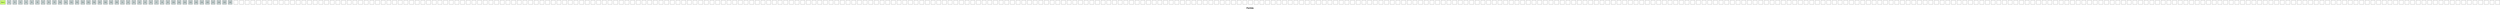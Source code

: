 digraph G{
    node[shape=box, width=0.7, height=0.7, fontname="Arial", fillcolor="white", style=filled]
    edge[style = "bold"]
    node[label = "Mapa:1" fillcolor="darkolivegreen1" pos = "-1,1!"]raiz;label = "
Partida" 
fontname="Arial Black" 
fontsize="25pt" 

                    

	node[label = "F1" fillcolor="azure3" pos="-1,-0!" shape=box]x1;
	node[label = "F2" fillcolor="azure3" pos="-1,-1!" shape=box]x2;
	node[label = "F3" fillcolor="azure3" pos="-1,-2!" shape=box]x3;
	node[label = "F4" fillcolor="azure3" pos="-1,-3!" shape=box]x4;
	node[label = "F5" fillcolor="azure3" pos="-1,-4!" shape=box]x5;
	node[label = "F6" fillcolor="azure3" pos="-1,-5!" shape=box]x6;
	node[label = "F7" fillcolor="azure3" pos="-1,-6!" shape=box]x7;
	node[label = "F8" fillcolor="azure3" pos="-1,-7!" shape=box]x8;
	node[label = "F9" fillcolor="azure3" pos="-1,-8!" shape=box]x9;
	node[label = "F10" fillcolor="azure3" pos="-1,-9!" shape=box]x10;
	node[label = "F11" fillcolor="azure3" pos="-1,-10!" shape=box]x11;
	node[label = "F12" fillcolor="azure3" pos="-1,-11!" shape=box]x12;
	node[label = "F13" fillcolor="azure3" pos="-1,-12!" shape=box]x13;
	node[label = "F14" fillcolor="azure3" pos="-1,-13!" shape=box]x14;
	node[label = "F15" fillcolor="azure3" pos="-1,-14!" shape=box]x15;
	node[label = "F16" fillcolor="azure3" pos="-1,-15!" shape=box]x16;
	node[label = "F17" fillcolor="azure3" pos="-1,-16!" shape=box]x17;
	node[label = "F18" fillcolor="azure3" pos="-1,-17!" shape=box]x18;
	node[label = "F19" fillcolor="azure3" pos="-1,-18!" shape=box]x19;
	node[label = "F20" fillcolor="azure3" pos="-1,-19!" shape=box]x20;
	node[label = "C1" fillcolor="azure3" pos = "0,1!" shape=box]y1;
	node[label = "C2" fillcolor="azure3" pos = "1,1!" shape=box]y2;
	node[label = "C3" fillcolor="azure3" pos = "2,1!" shape=box]y3;
	node[label = "C4" fillcolor="azure3" pos = "3,1!" shape=box]y4;
	node[label = "C5" fillcolor="azure3" pos = "4,1!" shape=box]y5;
	node[label = "C6" fillcolor="azure3" pos = "5,1!" shape=box]y6;
	node[label = "C7" fillcolor="azure3" pos = "6,1!" shape=box]y7;
	node[label = "C8" fillcolor="azure3" pos = "7,1!" shape=box]y8;
	node[label = "C9" fillcolor="azure3" pos = "8,1!" shape=box]y9;
	node[label = "C10" fillcolor="azure3" pos = "9,1!" shape=box]y10;
	node[label = "C11" fillcolor="azure3" pos = "10,1!" shape=box]y11;
	node[label = "C12" fillcolor="azure3" pos = "11,1!" shape=box]y12;
	node[label = "C13" fillcolor="azure3" pos = "12,1!" shape=box]y13;
	node[label = "C14" fillcolor="azure3" pos = "13,1!" shape=box]y14;
	node[label = "C15" fillcolor="azure3" pos = "14,1!" shape=box]y15;
	node[label = "C16" fillcolor="azure3" pos = "15,1!" shape=box]y16;
	node[label = "C17" fillcolor="azure3" pos = "16,1!" shape=box]y17;
	node[label = "C18" fillcolor="azure3" pos = "17,1!" shape=box]y18;
	node[label = "C19" fillcolor="azure3" pos = "18,1!" shape=box]y19;
	node[label = "C20" fillcolor="azure3" pos = "19,1!" shape=box]y20;
	node[label=" " fillcolor="white" pos="0,-0!" shape=box]i1_1;
	node[label=" " fillcolor="white" pos="1,-0!" shape=box]i1_2;
	node[label=" " fillcolor="white" pos="2,-0!" shape=box]i1_3;
	node[label=" " fillcolor="white" pos="3,-0!" shape=box]i1_4;
	node[label=" " fillcolor="white" pos="4,-0!" shape=box]i1_5;
	node[label=" " fillcolor="white" pos="5,-0!" shape=box]i1_6;
	node[label=" " fillcolor="white" pos="6,-0!" shape=box]i1_7;
	node[label=" " fillcolor="white" pos="7,-0!" shape=box]i1_8;
	node[label=" " fillcolor="white" pos="8,-0!" shape=box]i1_9;
	node[label=" " fillcolor="white" pos="9,-0!" shape=box]i1_10;
	node[label=" " fillcolor="white" pos="10,-0!" shape=box]i1_11;
	node[label=" " fillcolor="white" pos="11,-0!" shape=box]i1_12;
	node[label=" " fillcolor="white" pos="12,-0!" shape=box]i1_13;
	node[label=" " fillcolor="white" pos="13,-0!" shape=box]i1_14;
	node[label=" " fillcolor="white" pos="14,-0!" shape=box]i1_15;
	node[label=" " fillcolor="white" pos="15,-0!" shape=box]i1_16;
	node[label=" " fillcolor="white" pos="16,-0!" shape=box]i1_17;
	node[label=" " fillcolor="white" pos="17,-0!" shape=box]i1_18;
	node[label=" " fillcolor="white" pos="18,-0!" shape=box]i1_19;
	node[label=" " fillcolor="white" pos="19,-0!" shape=box]i1_20;
	node[label=" " fillcolor="white" pos="0,-1!" shape=box]i2_1;
	node[label=" " fillcolor="white" pos="1,-1!" shape=box]i2_2;
	node[label=" " fillcolor="white" pos="2,-1!" shape=box]i2_3;
	node[label=" " fillcolor="white" pos="3,-1!" shape=box]i2_4;
	node[label=" " fillcolor="white" pos="4,-1!" shape=box]i2_5;
	node[label=" " fillcolor="white" pos="5,-1!" shape=box]i2_6;
	node[label=" " fillcolor="white" pos="6,-1!" shape=box]i2_7;
	node[label=" " fillcolor="white" pos="7,-1!" shape=box]i2_8;
	node[label=" " fillcolor="white" pos="8,-1!" shape=box]i2_9;
	node[label=" " fillcolor="white" pos="9,-1!" shape=box]i2_10;
	node[label=" " fillcolor="white" pos="10,-1!" shape=box]i2_11;
	node[label=" " fillcolor="white" pos="11,-1!" shape=box]i2_12;
	node[label=" " fillcolor="white" pos="12,-1!" shape=box]i2_13;
	node[label=" " fillcolor="white" pos="13,-1!" shape=box]i2_14;
	node[label=" " fillcolor="white" pos="14,-1!" shape=box]i2_15;
	node[label=" " fillcolor="white" pos="15,-1!" shape=box]i2_16;
	node[label=" " fillcolor="white" pos="16,-1!" shape=box]i2_17;
	node[label=" " fillcolor="white" pos="17,-1!" shape=box]i2_18;
	node[label=" " fillcolor="white" pos="18,-1!" shape=box]i2_19;
	node[label=" " fillcolor="white" pos="19,-1!" shape=box]i2_20;
	node[label=" " fillcolor="white" pos="0,-2!" shape=box]i3_1;
	node[label=" " fillcolor="white" pos="1,-2!" shape=box]i3_2;
	node[label=" " fillcolor="white" pos="2,-2!" shape=box]i3_3;
	node[label=" " fillcolor="white" pos="3,-2!" shape=box]i3_4;
	node[label=" " fillcolor="white" pos="4,-2!" shape=box]i3_5;
	node[label=" " fillcolor="white" pos="5,-2!" shape=box]i3_6;
	node[label=" " fillcolor="white" pos="6,-2!" shape=box]i3_7;
	node[label=" " fillcolor="white" pos="7,-2!" shape=box]i3_8;
	node[label=" " fillcolor="white" pos="8,-2!" shape=box]i3_9;
	node[label=" " fillcolor="white" pos="9,-2!" shape=box]i3_10;
	node[label=" " fillcolor="white" pos="10,-2!" shape=box]i3_11;
	node[label=" " fillcolor="white" pos="11,-2!" shape=box]i3_12;
	node[label=" " fillcolor="white" pos="12,-2!" shape=box]i3_13;
	node[label=" " fillcolor="white" pos="13,-2!" shape=box]i3_14;
	node[label=" " fillcolor="white" pos="14,-2!" shape=box]i3_15;
	node[label=" " fillcolor="white" pos="15,-2!" shape=box]i3_16;
	node[label=" " fillcolor="white" pos="16,-2!" shape=box]i3_17;
	node[label=" " fillcolor="white" pos="17,-2!" shape=box]i3_18;
	node[label=" " fillcolor="white" pos="18,-2!" shape=box]i3_19;
	node[label=" " fillcolor="white" pos="19,-2!" shape=box]i3_20;
	node[label=" " fillcolor="white" pos="0,-3!" shape=box]i4_1;
	node[label=" " fillcolor="white" pos="1,-3!" shape=box]i4_2;
	node[label=" " fillcolor="white" pos="2,-3!" shape=box]i4_3;
	node[label=" " fillcolor="white" pos="3,-3!" shape=box]i4_4;
	node[label=" " fillcolor="white" pos="4,-3!" shape=box]i4_5;
	node[label=" " fillcolor="white" pos="5,-3!" shape=box]i4_6;
	node[label=" " fillcolor="white" pos="6,-3!" shape=box]i4_7;
	node[label=" " fillcolor="white" pos="7,-3!" shape=box]i4_8;
	node[label=" " fillcolor="white" pos="8,-3!" shape=box]i4_9;
	node[label=" " fillcolor="white" pos="9,-3!" shape=box]i4_10;
	node[label=" " fillcolor="white" pos="10,-3!" shape=box]i4_11;
	node[label=" " fillcolor="white" pos="11,-3!" shape=box]i4_12;
	node[label=" " fillcolor="white" pos="12,-3!" shape=box]i4_13;
	node[label=" " fillcolor="white" pos="13,-3!" shape=box]i4_14;
	node[label=" " fillcolor="white" pos="14,-3!" shape=box]i4_15;
	node[label=" " fillcolor="white" pos="15,-3!" shape=box]i4_16;
	node[label=" " fillcolor="white" pos="16,-3!" shape=box]i4_17;
	node[label=" " fillcolor="white" pos="17,-3!" shape=box]i4_18;
	node[label=" " fillcolor="white" pos="18,-3!" shape=box]i4_19;
	node[label=" " fillcolor="white" pos="19,-3!" shape=box]i4_20;
	node[label=" " fillcolor="white" pos="0,-4!" shape=box]i5_1;
	node[label=" " fillcolor="white" pos="1,-4!" shape=box]i5_2;
	node[label=" " fillcolor="white" pos="2,-4!" shape=box]i5_3;
	node[label=" " fillcolor="white" pos="3,-4!" shape=box]i5_4;
	node[label=" " fillcolor="white" pos="4,-4!" shape=box]i5_5;
	node[label=" " fillcolor="white" pos="5,-4!" shape=box]i5_6;
	node[label=" " fillcolor="white" pos="6,-4!" shape=box]i5_7;
	node[label=" " fillcolor="white" pos="7,-4!" shape=box]i5_8;
	node[label=" " fillcolor="white" pos="8,-4!" shape=box]i5_9;
	node[label=" " fillcolor="white" pos="9,-4!" shape=box]i5_10;
	node[label=" " fillcolor="white" pos="10,-4!" shape=box]i5_11;
	node[label=" " fillcolor="white" pos="11,-4!" shape=box]i5_12;
	node[label=" " fillcolor="white" pos="12,-4!" shape=box]i5_13;
	node[label=" " fillcolor="white" pos="13,-4!" shape=box]i5_14;
	node[label=" " fillcolor="white" pos="14,-4!" shape=box]i5_15;
	node[label=" " fillcolor="white" pos="15,-4!" shape=box]i5_16;
	node[label=" " fillcolor="white" pos="16,-4!" shape=box]i5_17;
	node[label=" " fillcolor="white" pos="17,-4!" shape=box]i5_18;
	node[label=" " fillcolor="white" pos="18,-4!" shape=box]i5_19;
	node[label=" " fillcolor="white" pos="19,-4!" shape=box]i5_20;
	node[label=" " fillcolor="white" pos="0,-5!" shape=box]i6_1;
	node[label=" " fillcolor="white" pos="1,-5!" shape=box]i6_2;
	node[label=" " fillcolor="white" pos="2,-5!" shape=box]i6_3;
	node[label=" " fillcolor="white" pos="3,-5!" shape=box]i6_4;
	node[label=" " fillcolor="white" pos="4,-5!" shape=box]i6_5;
	node[label=" " fillcolor="white" pos="5,-5!" shape=box]i6_6;
	node[label=" " fillcolor="white" pos="6,-5!" shape=box]i6_7;
	node[label=" " fillcolor="white" pos="7,-5!" shape=box]i6_8;
	node[label=" " fillcolor="white" pos="8,-5!" shape=box]i6_9;
	node[label=" " fillcolor="white" pos="9,-5!" shape=box]i6_10;
	node[label=" " fillcolor="white" pos="10,-5!" shape=box]i6_11;
	node[label=" " fillcolor="white" pos="11,-5!" shape=box]i6_12;
	node[label=" " fillcolor="white" pos="12,-5!" shape=box]i6_13;
	node[label=" " fillcolor="white" pos="13,-5!" shape=box]i6_14;
	node[label=" " fillcolor="white" pos="14,-5!" shape=box]i6_15;
	node[label=" " fillcolor="white" pos="15,-5!" shape=box]i6_16;
	node[label=" " fillcolor="white" pos="16,-5!" shape=box]i6_17;
	node[label=" " fillcolor="white" pos="17,-5!" shape=box]i6_18;
	node[label=" " fillcolor="white" pos="18,-5!" shape=box]i6_19;
	node[label=" " fillcolor="white" pos="19,-5!" shape=box]i6_20;
	node[label=" " fillcolor="white" pos="0,-6!" shape=box]i7_1;
	node[label=" " fillcolor="white" pos="1,-6!" shape=box]i7_2;
	node[label=" " fillcolor="white" pos="2,-6!" shape=box]i7_3;
	node[label=" " fillcolor="white" pos="3,-6!" shape=box]i7_4;
	node[label=" " fillcolor="white" pos="4,-6!" shape=box]i7_5;
	node[label=" " fillcolor="white" pos="5,-6!" shape=box]i7_6;
	node[label=" " fillcolor="white" pos="6,-6!" shape=box]i7_7;
	node[label=" " fillcolor="white" pos="7,-6!" shape=box]i7_8;
	node[label=" " fillcolor="white" pos="8,-6!" shape=box]i7_9;
	node[label=" " fillcolor="white" pos="9,-6!" shape=box]i7_10;
	node[label=" " fillcolor="white" pos="10,-6!" shape=box]i7_11;
	node[label=" " fillcolor="white" pos="11,-6!" shape=box]i7_12;
	node[label=" " fillcolor="white" pos="12,-6!" shape=box]i7_13;
	node[label=" " fillcolor="white" pos="13,-6!" shape=box]i7_14;
	node[label=" " fillcolor="white" pos="14,-6!" shape=box]i7_15;
	node[label=" " fillcolor="white" pos="15,-6!" shape=box]i7_16;
	node[label=" " fillcolor="white" pos="16,-6!" shape=box]i7_17;
	node[label=" " fillcolor="white" pos="17,-6!" shape=box]i7_18;
	node[label=" " fillcolor="white" pos="18,-6!" shape=box]i7_19;
	node[label=" " fillcolor="white" pos="19,-6!" shape=box]i7_20;
	node[label=" " fillcolor="white" pos="0,-7!" shape=box]i8_1;
	node[label=" " fillcolor="white" pos="1,-7!" shape=box]i8_2;
	node[label=" " fillcolor="white" pos="2,-7!" shape=box]i8_3;
	node[label=" " fillcolor="white" pos="3,-7!" shape=box]i8_4;
	node[label=" " fillcolor="white" pos="4,-7!" shape=box]i8_5;
	node[label=" " fillcolor="white" pos="5,-7!" shape=box]i8_6;
	node[label=" " fillcolor="white" pos="6,-7!" shape=box]i8_7;
	node[label=" " fillcolor="white" pos="7,-7!" shape=box]i8_8;
	node[label=" " fillcolor="white" pos="8,-7!" shape=box]i8_9;
	node[label=" " fillcolor="white" pos="9,-7!" shape=box]i8_10;
	node[label=" " fillcolor="white" pos="10,-7!" shape=box]i8_11;
	node[label=" " fillcolor="white" pos="11,-7!" shape=box]i8_12;
	node[label=" " fillcolor="white" pos="12,-7!" shape=box]i8_13;
	node[label=" " fillcolor="white" pos="13,-7!" shape=box]i8_14;
	node[label=" " fillcolor="white" pos="14,-7!" shape=box]i8_15;
	node[label=" " fillcolor="white" pos="15,-7!" shape=box]i8_16;
	node[label=" " fillcolor="white" pos="16,-7!" shape=box]i8_17;
	node[label=" " fillcolor="white" pos="17,-7!" shape=box]i8_18;
	node[label=" " fillcolor="white" pos="18,-7!" shape=box]i8_19;
	node[label=" " fillcolor="white" pos="19,-7!" shape=box]i8_20;
	node[label=" " fillcolor="white" pos="0,-8!" shape=box]i9_1;
	node[label=" " fillcolor="white" pos="1,-8!" shape=box]i9_2;
	node[label=" " fillcolor="white" pos="2,-8!" shape=box]i9_3;
	node[label=" " fillcolor="white" pos="3,-8!" shape=box]i9_4;
	node[label=" " fillcolor="white" pos="4,-8!" shape=box]i9_5;
	node[label=" " fillcolor="white" pos="5,-8!" shape=box]i9_6;
	node[label=" " fillcolor="white" pos="6,-8!" shape=box]i9_7;
	node[label=" " fillcolor="white" pos="7,-8!" shape=box]i9_8;
	node[label=" " fillcolor="white" pos="8,-8!" shape=box]i9_9;
	node[label=" " fillcolor="white" pos="9,-8!" shape=box]i9_10;
	node[label=" " fillcolor="white" pos="10,-8!" shape=box]i9_11;
	node[label=" " fillcolor="white" pos="11,-8!" shape=box]i9_12;
	node[label=" " fillcolor="white" pos="12,-8!" shape=box]i9_13;
	node[label=" " fillcolor="white" pos="13,-8!" shape=box]i9_14;
	node[label=" " fillcolor="white" pos="14,-8!" shape=box]i9_15;
	node[label=" " fillcolor="white" pos="15,-8!" shape=box]i9_16;
	node[label=" " fillcolor="white" pos="16,-8!" shape=box]i9_17;
	node[label=" " fillcolor="white" pos="17,-8!" shape=box]i9_18;
	node[label=" " fillcolor="white" pos="18,-8!" shape=box]i9_19;
	node[label=" " fillcolor="white" pos="19,-8!" shape=box]i9_20;
	node[label=" " fillcolor="white" pos="0,-9!" shape=box]i10_1;
	node[label=" " fillcolor="white" pos="1,-9!" shape=box]i10_2;
	node[label=" " fillcolor="white" pos="2,-9!" shape=box]i10_3;
	node[label=" " fillcolor="white" pos="3,-9!" shape=box]i10_4;
	node[label=" " fillcolor="white" pos="4,-9!" shape=box]i10_5;
	node[label=" " fillcolor="white" pos="5,-9!" shape=box]i10_6;
	node[label=" " fillcolor="white" pos="6,-9!" shape=box]i10_7;
	node[label=" " fillcolor="white" pos="7,-9!" shape=box]i10_8;
	node[label=" " fillcolor="white" pos="8,-9!" shape=box]i10_9;
	node[label=" " fillcolor="white" pos="9,-9!" shape=box]i10_10;
	node[label=" " fillcolor="white" pos="10,-9!" shape=box]i10_11;
	node[label=" " fillcolor="white" pos="11,-9!" shape=box]i10_12;
	node[label=" " fillcolor="white" pos="12,-9!" shape=box]i10_13;
	node[label=" " fillcolor="white" pos="13,-9!" shape=box]i10_14;
	node[label=" " fillcolor="white" pos="14,-9!" shape=box]i10_15;
	node[label=" " fillcolor="white" pos="15,-9!" shape=box]i10_16;
	node[label=" " fillcolor="white" pos="16,-9!" shape=box]i10_17;
	node[label=" " fillcolor="white" pos="17,-9!" shape=box]i10_18;
	node[label=" " fillcolor="white" pos="18,-9!" shape=box]i10_19;
	node[label=" " fillcolor="white" pos="19,-9!" shape=box]i10_20;
	node[label=" " fillcolor="white" pos="0,-10!" shape=box]i11_1;
	node[label=" " fillcolor="white" pos="1,-10!" shape=box]i11_2;
	node[label=" " fillcolor="white" pos="2,-10!" shape=box]i11_3;
	node[label=" " fillcolor="white" pos="3,-10!" shape=box]i11_4;
	node[label=" " fillcolor="white" pos="4,-10!" shape=box]i11_5;
	node[label=" " fillcolor="white" pos="5,-10!" shape=box]i11_6;
	node[label=" " fillcolor="white" pos="6,-10!" shape=box]i11_7;
	node[label=" " fillcolor="white" pos="7,-10!" shape=box]i11_8;
	node[label=" " fillcolor="white" pos="8,-10!" shape=box]i11_9;
	node[label=" " fillcolor="white" pos="9,-10!" shape=box]i11_10;
	node[label=" " fillcolor="white" pos="10,-10!" shape=box]i11_11;
	node[label=" " fillcolor="white" pos="11,-10!" shape=box]i11_12;
	node[label=" " fillcolor="white" pos="12,-10!" shape=box]i11_13;
	node[label=" " fillcolor="white" pos="13,-10!" shape=box]i11_14;
	node[label=" " fillcolor="white" pos="14,-10!" shape=box]i11_15;
	node[label=" " fillcolor="white" pos="15,-10!" shape=box]i11_16;
	node[label=" " fillcolor="white" pos="16,-10!" shape=box]i11_17;
	node[label=" " fillcolor="white" pos="17,-10!" shape=box]i11_18;
	node[label=" " fillcolor="white" pos="18,-10!" shape=box]i11_19;
	node[label=" " fillcolor="white" pos="19,-10!" shape=box]i11_20;
	node[label=" " fillcolor="white" pos="0,-11!" shape=box]i12_1;
	node[label=" " fillcolor="white" pos="1,-11!" shape=box]i12_2;
	node[label=" " fillcolor="white" pos="2,-11!" shape=box]i12_3;
	node[label=" " fillcolor="white" pos="3,-11!" shape=box]i12_4;
	node[label=" " fillcolor="white" pos="4,-11!" shape=box]i12_5;
	node[label=" " fillcolor="white" pos="5,-11!" shape=box]i12_6;
	node[label=" " fillcolor="white" pos="6,-11!" shape=box]i12_7;
	node[label=" " fillcolor="white" pos="7,-11!" shape=box]i12_8;
	node[label=" " fillcolor="white" pos="8,-11!" shape=box]i12_9;
	node[label=" " fillcolor="white" pos="9,-11!" shape=box]i12_10;
	node[label=" " fillcolor="white" pos="10,-11!" shape=box]i12_11;
	node[label=" " fillcolor="white" pos="11,-11!" shape=box]i12_12;
	node[label=" " fillcolor="white" pos="12,-11!" shape=box]i12_13;
	node[label=" " fillcolor="white" pos="13,-11!" shape=box]i12_14;
	node[label=" " fillcolor="white" pos="14,-11!" shape=box]i12_15;
	node[label=" " fillcolor="white" pos="15,-11!" shape=box]i12_16;
	node[label=" " fillcolor="white" pos="16,-11!" shape=box]i12_17;
	node[label=" " fillcolor="white" pos="17,-11!" shape=box]i12_18;
	node[label=" " fillcolor="white" pos="18,-11!" shape=box]i12_19;
	node[label=" " fillcolor="white" pos="19,-11!" shape=box]i12_20;
	node[label=" " fillcolor="white" pos="0,-12!" shape=box]i13_1;
	node[label=" " fillcolor="white" pos="1,-12!" shape=box]i13_2;
	node[label=" " fillcolor="white" pos="2,-12!" shape=box]i13_3;
	node[label=" " fillcolor="white" pos="3,-12!" shape=box]i13_4;
	node[label=" " fillcolor="white" pos="4,-12!" shape=box]i13_5;
	node[label=" " fillcolor="white" pos="5,-12!" shape=box]i13_6;
	node[label=" " fillcolor="white" pos="6,-12!" shape=box]i13_7;
	node[label=" " fillcolor="white" pos="7,-12!" shape=box]i13_8;
	node[label=" " fillcolor="white" pos="8,-12!" shape=box]i13_9;
	node[label=" " fillcolor="white" pos="9,-12!" shape=box]i13_10;
	node[label=" " fillcolor="white" pos="10,-12!" shape=box]i13_11;
	node[label=" " fillcolor="white" pos="11,-12!" shape=box]i13_12;
	node[label=" " fillcolor="white" pos="12,-12!" shape=box]i13_13;
	node[label=" " fillcolor="white" pos="13,-12!" shape=box]i13_14;
	node[label=" " fillcolor="white" pos="14,-12!" shape=box]i13_15;
	node[label=" " fillcolor="white" pos="15,-12!" shape=box]i13_16;
	node[label=" " fillcolor="white" pos="16,-12!" shape=box]i13_17;
	node[label=" " fillcolor="white" pos="17,-12!" shape=box]i13_18;
	node[label=" " fillcolor="white" pos="18,-12!" shape=box]i13_19;
	node[label=" " fillcolor="white" pos="19,-12!" shape=box]i13_20;
	node[label=" " fillcolor="white" pos="0,-13!" shape=box]i14_1;
	node[label=" " fillcolor="white" pos="1,-13!" shape=box]i14_2;
	node[label=" " fillcolor="white" pos="2,-13!" shape=box]i14_3;
	node[label=" " fillcolor="white" pos="3,-13!" shape=box]i14_4;
	node[label=" " fillcolor="white" pos="4,-13!" shape=box]i14_5;
	node[label=" " fillcolor="white" pos="5,-13!" shape=box]i14_6;
	node[label=" " fillcolor="white" pos="6,-13!" shape=box]i14_7;
	node[label=" " fillcolor="white" pos="7,-13!" shape=box]i14_8;
	node[label=" " fillcolor="white" pos="8,-13!" shape=box]i14_9;
	node[label=" " fillcolor="white" pos="9,-13!" shape=box]i14_10;
	node[label=" " fillcolor="white" pos="10,-13!" shape=box]i14_11;
	node[label=" " fillcolor="white" pos="11,-13!" shape=box]i14_12;
	node[label=" " fillcolor="white" pos="12,-13!" shape=box]i14_13;
	node[label=" " fillcolor="white" pos="13,-13!" shape=box]i14_14;
	node[label=" " fillcolor="white" pos="14,-13!" shape=box]i14_15;
	node[label=" " fillcolor="white" pos="15,-13!" shape=box]i14_16;
	node[label=" " fillcolor="white" pos="16,-13!" shape=box]i14_17;
	node[label=" " fillcolor="white" pos="17,-13!" shape=box]i14_18;
	node[label=" " fillcolor="white" pos="18,-13!" shape=box]i14_19;
	node[label=" " fillcolor="white" pos="19,-13!" shape=box]i14_20;
	node[label=" " fillcolor="white" pos="0,-14!" shape=box]i15_1;
	node[label=" " fillcolor="white" pos="1,-14!" shape=box]i15_2;
	node[label=" " fillcolor="white" pos="2,-14!" shape=box]i15_3;
	node[label=" " fillcolor="white" pos="3,-14!" shape=box]i15_4;
	node[label=" " fillcolor="white" pos="4,-14!" shape=box]i15_5;
	node[label=" " fillcolor="white" pos="5,-14!" shape=box]i15_6;
	node[label=" " fillcolor="white" pos="6,-14!" shape=box]i15_7;
	node[label=" " fillcolor="white" pos="7,-14!" shape=box]i15_8;
	node[label=" " fillcolor="white" pos="8,-14!" shape=box]i15_9;
	node[label=" " fillcolor="white" pos="9,-14!" shape=box]i15_10;
	node[label=" " fillcolor="white" pos="10,-14!" shape=box]i15_11;
	node[label=" " fillcolor="white" pos="11,-14!" shape=box]i15_12;
	node[label=" " fillcolor="white" pos="12,-14!" shape=box]i15_13;
	node[label=" " fillcolor="white" pos="13,-14!" shape=box]i15_14;
	node[label=" " fillcolor="white" pos="14,-14!" shape=box]i15_15;
	node[label=" " fillcolor="white" pos="15,-14!" shape=box]i15_16;
	node[label=" " fillcolor="white" pos="16,-14!" shape=box]i15_17;
	node[label=" " fillcolor="white" pos="17,-14!" shape=box]i15_18;
	node[label=" " fillcolor="white" pos="18,-14!" shape=box]i15_19;
	node[label=" " fillcolor="white" pos="19,-14!" shape=box]i15_20;
	node[label=" " fillcolor="white" pos="0,-15!" shape=box]i16_1;
	node[label=" " fillcolor="white" pos="1,-15!" shape=box]i16_2;
	node[label=" " fillcolor="white" pos="2,-15!" shape=box]i16_3;
	node[label=" " fillcolor="white" pos="3,-15!" shape=box]i16_4;
	node[label=" " fillcolor="white" pos="4,-15!" shape=box]i16_5;
	node[label=" " fillcolor="white" pos="5,-15!" shape=box]i16_6;
	node[label=" " fillcolor="white" pos="6,-15!" shape=box]i16_7;
	node[label=" " fillcolor="white" pos="7,-15!" shape=box]i16_8;
	node[label=" " fillcolor="white" pos="8,-15!" shape=box]i16_9;
	node[label=" " fillcolor="white" pos="9,-15!" shape=box]i16_10;
	node[label=" " fillcolor="white" pos="10,-15!" shape=box]i16_11;
	node[label=" " fillcolor="white" pos="11,-15!" shape=box]i16_12;
	node[label=" " fillcolor="white" pos="12,-15!" shape=box]i16_13;
	node[label=" " fillcolor="white" pos="13,-15!" shape=box]i16_14;
	node[label=" " fillcolor="white" pos="14,-15!" shape=box]i16_15;
	node[label=" " fillcolor="white" pos="15,-15!" shape=box]i16_16;
	node[label=" " fillcolor="white" pos="16,-15!" shape=box]i16_17;
	node[label=" " fillcolor="white" pos="17,-15!" shape=box]i16_18;
	node[label=" " fillcolor="white" pos="18,-15!" shape=box]i16_19;
	node[label=" " fillcolor="white" pos="19,-15!" shape=box]i16_20;
	node[label=" " fillcolor="white" pos="0,-16!" shape=box]i17_1;
	node[label=" " fillcolor="white" pos="1,-16!" shape=box]i17_2;
	node[label=" " fillcolor="white" pos="2,-16!" shape=box]i17_3;
	node[label=" " fillcolor="white" pos="3,-16!" shape=box]i17_4;
	node[label=" " fillcolor="white" pos="4,-16!" shape=box]i17_5;
	node[label=" " fillcolor="white" pos="5,-16!" shape=box]i17_6;
	node[label=" " fillcolor="white" pos="6,-16!" shape=box]i17_7;
	node[label=" " fillcolor="white" pos="7,-16!" shape=box]i17_8;
	node[label=" " fillcolor="white" pos="8,-16!" shape=box]i17_9;
	node[label=" " fillcolor="white" pos="9,-16!" shape=box]i17_10;
	node[label=" " fillcolor="white" pos="10,-16!" shape=box]i17_11;
	node[label=" " fillcolor="white" pos="11,-16!" shape=box]i17_12;
	node[label=" " fillcolor="white" pos="12,-16!" shape=box]i17_13;
	node[label=" " fillcolor="white" pos="13,-16!" shape=box]i17_14;
	node[label=" " fillcolor="white" pos="14,-16!" shape=box]i17_15;
	node[label=" " fillcolor="white" pos="15,-16!" shape=box]i17_16;
	node[label=" " fillcolor="white" pos="16,-16!" shape=box]i17_17;
	node[label=" " fillcolor="white" pos="17,-16!" shape=box]i17_18;
	node[label=" " fillcolor="white" pos="18,-16!" shape=box]i17_19;
	node[label=" " fillcolor="white" pos="19,-16!" shape=box]i17_20;
	node[label=" " fillcolor="white" pos="0,-17!" shape=box]i18_1;
	node[label=" " fillcolor="white" pos="1,-17!" shape=box]i18_2;
	node[label=" " fillcolor="white" pos="2,-17!" shape=box]i18_3;
	node[label=" " fillcolor="white" pos="3,-17!" shape=box]i18_4;
	node[label=" " fillcolor="white" pos="4,-17!" shape=box]i18_5;
	node[label=" " fillcolor="white" pos="5,-17!" shape=box]i18_6;
	node[label=" " fillcolor="white" pos="6,-17!" shape=box]i18_7;
	node[label=" " fillcolor="white" pos="7,-17!" shape=box]i18_8;
	node[label=" " fillcolor="white" pos="8,-17!" shape=box]i18_9;
	node[label=" " fillcolor="white" pos="9,-17!" shape=box]i18_10;
	node[label=" " fillcolor="white" pos="10,-17!" shape=box]i18_11;
	node[label=" " fillcolor="white" pos="11,-17!" shape=box]i18_12;
	node[label=" " fillcolor="white" pos="12,-17!" shape=box]i18_13;
	node[label=" " fillcolor="white" pos="13,-17!" shape=box]i18_14;
	node[label=" " fillcolor="white" pos="14,-17!" shape=box]i18_15;
	node[label=" " fillcolor="white" pos="15,-17!" shape=box]i18_16;
	node[label=" " fillcolor="white" pos="16,-17!" shape=box]i18_17;
	node[label=" " fillcolor="white" pos="17,-17!" shape=box]i18_18;
	node[label=" " fillcolor="white" pos="18,-17!" shape=box]i18_19;
	node[label=" " fillcolor="white" pos="19,-17!" shape=box]i18_20;
	node[label=" " fillcolor="white" pos="0,-18!" shape=box]i19_1;
	node[label=" " fillcolor="white" pos="1,-18!" shape=box]i19_2;
	node[label=" " fillcolor="white" pos="2,-18!" shape=box]i19_3;
	node[label=" " fillcolor="white" pos="3,-18!" shape=box]i19_4;
	node[label=" " fillcolor="white" pos="4,-18!" shape=box]i19_5;
	node[label=" " fillcolor="white" pos="5,-18!" shape=box]i19_6;
	node[label=" " fillcolor="white" pos="6,-18!" shape=box]i19_7;
	node[label=" " fillcolor="white" pos="7,-18!" shape=box]i19_8;
	node[label=" " fillcolor="white" pos="8,-18!" shape=box]i19_9;
	node[label=" " fillcolor="white" pos="9,-18!" shape=box]i19_10;
	node[label=" " fillcolor="white" pos="10,-18!" shape=box]i19_11;
	node[label=" " fillcolor="white" pos="11,-18!" shape=box]i19_12;
	node[label=" " fillcolor="white" pos="12,-18!" shape=box]i19_13;
	node[label=" " fillcolor="white" pos="13,-18!" shape=box]i19_14;
	node[label=" " fillcolor="white" pos="14,-18!" shape=box]i19_15;
	node[label=" " fillcolor="white" pos="15,-18!" shape=box]i19_16;
	node[label=" " fillcolor="white" pos="16,-18!" shape=box]i19_17;
	node[label=" " fillcolor="white" pos="17,-18!" shape=box]i19_18;
	node[label=" " fillcolor="white" pos="18,-18!" shape=box]i19_19;
	node[label=" " fillcolor="white" pos="19,-18!" shape=box]i19_20;
	node[label=" " fillcolor="white" pos="0,-19!" shape=box]i20_1;
	node[label=" " fillcolor="white" pos="1,-19!" shape=box]i20_2;
	node[label=" " fillcolor="white" pos="2,-19!" shape=box]i20_3;
	node[label=" " fillcolor="white" pos="3,-19!" shape=box]i20_4;
	node[label=" " fillcolor="white" pos="4,-19!" shape=box]i20_5;
	node[label=" " fillcolor="white" pos="5,-19!" shape=box]i20_6;
	node[label=" " fillcolor="white" pos="6,-19!" shape=box]i20_7;
	node[label=" " fillcolor="white" pos="7,-19!" shape=box]i20_8;
	node[label=" " fillcolor="white" pos="8,-19!" shape=box]i20_9;
	node[label=" " fillcolor="white" pos="9,-19!" shape=box]i20_10;
	node[label=" " fillcolor="white" pos="10,-19!" shape=box]i20_11;
	node[label=" " fillcolor="white" pos="11,-19!" shape=box]i20_12;
	node[label=" " fillcolor="white" pos="12,-19!" shape=box]i20_13;
	node[label=" " fillcolor="white" pos="13,-19!" shape=box]i20_14;
	node[label=" " fillcolor="white" pos="14,-19!" shape=box]i20_15;
	node[label=" " fillcolor="white" pos="15,-19!" shape=box]i20_16;
	node[label=" " fillcolor="white" pos="16,-19!" shape=box]i20_17;
	node[label=" " fillcolor="white" pos="17,-19!" shape=box]i20_18;
	node[label=" " fillcolor="white" pos="18,-19!" shape=box]i20_19;
	node[label=" " fillcolor="white" pos="19,-19!" shape=box]i20_20;
}